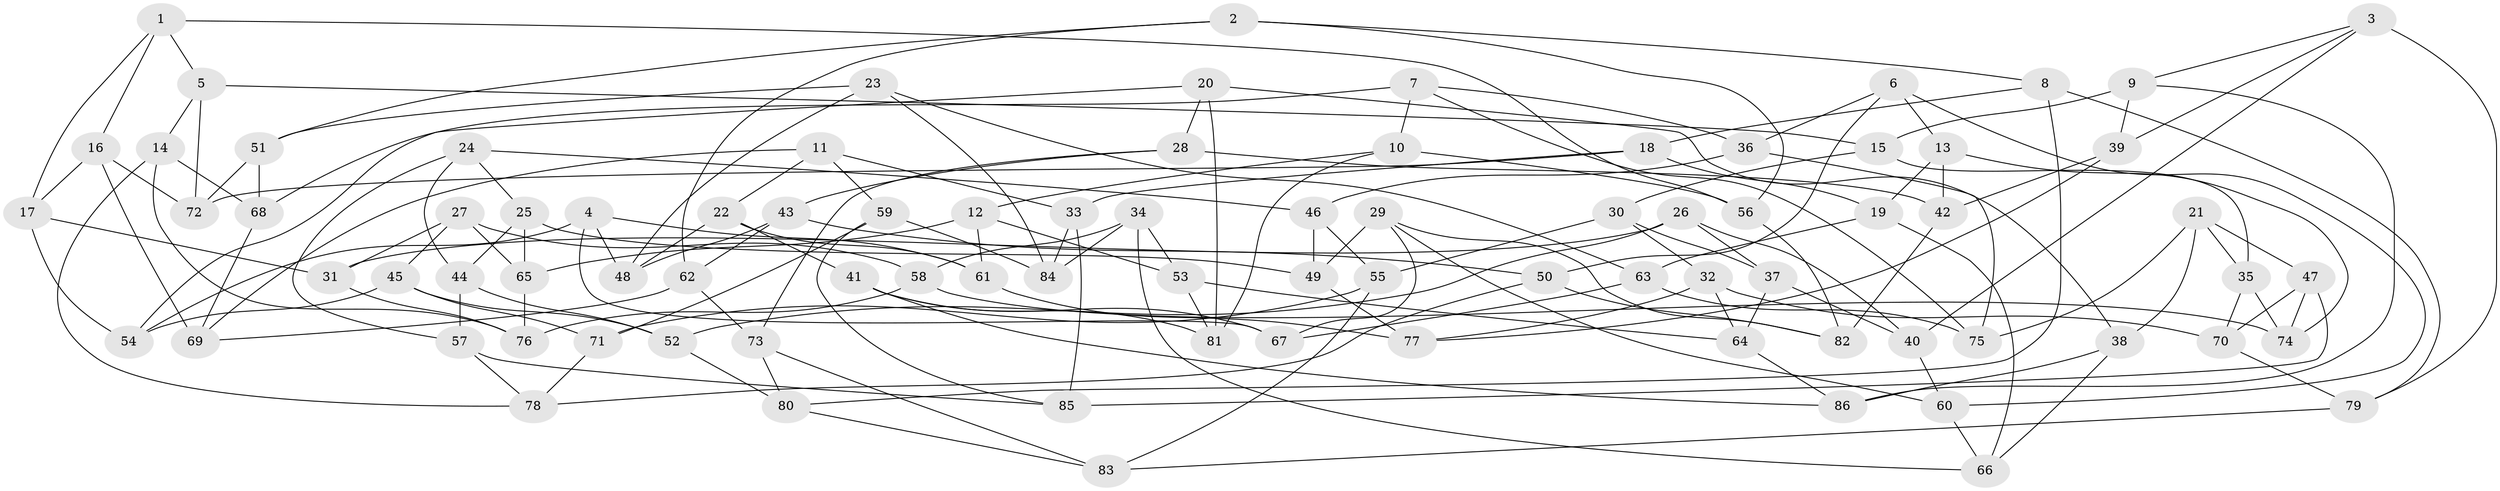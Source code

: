 // Generated by graph-tools (version 1.1) at 2025/11/02/27/25 16:11:49]
// undirected, 86 vertices, 172 edges
graph export_dot {
graph [start="1"]
  node [color=gray90,style=filled];
  1;
  2;
  3;
  4;
  5;
  6;
  7;
  8;
  9;
  10;
  11;
  12;
  13;
  14;
  15;
  16;
  17;
  18;
  19;
  20;
  21;
  22;
  23;
  24;
  25;
  26;
  27;
  28;
  29;
  30;
  31;
  32;
  33;
  34;
  35;
  36;
  37;
  38;
  39;
  40;
  41;
  42;
  43;
  44;
  45;
  46;
  47;
  48;
  49;
  50;
  51;
  52;
  53;
  54;
  55;
  56;
  57;
  58;
  59;
  60;
  61;
  62;
  63;
  64;
  65;
  66;
  67;
  68;
  69;
  70;
  71;
  72;
  73;
  74;
  75;
  76;
  77;
  78;
  79;
  80;
  81;
  82;
  83;
  84;
  85;
  86;
  1 -- 5;
  1 -- 56;
  1 -- 16;
  1 -- 17;
  2 -- 62;
  2 -- 56;
  2 -- 51;
  2 -- 8;
  3 -- 79;
  3 -- 9;
  3 -- 40;
  3 -- 39;
  4 -- 67;
  4 -- 61;
  4 -- 48;
  4 -- 54;
  5 -- 14;
  5 -- 72;
  5 -- 15;
  6 -- 13;
  6 -- 60;
  6 -- 36;
  6 -- 50;
  7 -- 75;
  7 -- 10;
  7 -- 36;
  7 -- 68;
  8 -- 18;
  8 -- 80;
  8 -- 79;
  9 -- 86;
  9 -- 15;
  9 -- 39;
  10 -- 12;
  10 -- 56;
  10 -- 81;
  11 -- 69;
  11 -- 22;
  11 -- 33;
  11 -- 59;
  12 -- 53;
  12 -- 61;
  12 -- 65;
  13 -- 42;
  13 -- 74;
  13 -- 19;
  14 -- 78;
  14 -- 76;
  14 -- 68;
  15 -- 35;
  15 -- 30;
  16 -- 72;
  16 -- 69;
  16 -- 17;
  17 -- 31;
  17 -- 54;
  18 -- 19;
  18 -- 72;
  18 -- 33;
  19 -- 63;
  19 -- 66;
  20 -- 81;
  20 -- 28;
  20 -- 54;
  20 -- 38;
  21 -- 35;
  21 -- 38;
  21 -- 75;
  21 -- 47;
  22 -- 48;
  22 -- 61;
  22 -- 41;
  23 -- 51;
  23 -- 63;
  23 -- 48;
  23 -- 84;
  24 -- 44;
  24 -- 46;
  24 -- 25;
  24 -- 57;
  25 -- 65;
  25 -- 44;
  25 -- 49;
  26 -- 40;
  26 -- 52;
  26 -- 31;
  26 -- 37;
  27 -- 65;
  27 -- 31;
  27 -- 58;
  27 -- 45;
  28 -- 42;
  28 -- 43;
  28 -- 73;
  29 -- 82;
  29 -- 49;
  29 -- 67;
  29 -- 60;
  30 -- 32;
  30 -- 37;
  30 -- 55;
  31 -- 76;
  32 -- 77;
  32 -- 64;
  32 -- 70;
  33 -- 84;
  33 -- 85;
  34 -- 53;
  34 -- 84;
  34 -- 66;
  34 -- 58;
  35 -- 74;
  35 -- 70;
  36 -- 46;
  36 -- 75;
  37 -- 64;
  37 -- 40;
  38 -- 86;
  38 -- 66;
  39 -- 42;
  39 -- 77;
  40 -- 60;
  41 -- 86;
  41 -- 67;
  41 -- 81;
  42 -- 82;
  43 -- 50;
  43 -- 48;
  43 -- 62;
  44 -- 57;
  44 -- 52;
  45 -- 71;
  45 -- 54;
  45 -- 52;
  46 -- 55;
  46 -- 49;
  47 -- 74;
  47 -- 70;
  47 -- 85;
  49 -- 77;
  50 -- 78;
  50 -- 82;
  51 -- 68;
  51 -- 72;
  52 -- 80;
  53 -- 64;
  53 -- 81;
  55 -- 83;
  55 -- 71;
  56 -- 82;
  57 -- 78;
  57 -- 85;
  58 -- 74;
  58 -- 76;
  59 -- 85;
  59 -- 71;
  59 -- 84;
  60 -- 66;
  61 -- 77;
  62 -- 69;
  62 -- 73;
  63 -- 75;
  63 -- 67;
  64 -- 86;
  65 -- 76;
  68 -- 69;
  70 -- 79;
  71 -- 78;
  73 -- 80;
  73 -- 83;
  79 -- 83;
  80 -- 83;
}
